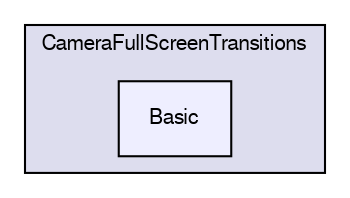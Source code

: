 digraph "Basic" {
  compound=true
  node [ fontsize="10", fontname="FreeSans"];
  edge [ labelfontsize="10", labelfontname="FreeSans"];
  subgraph clusterdir_fded36942769d6b26909d3480f35f6cc {
    graph [ bgcolor="#ddddee", pencolor="black", label="CameraFullScreenTransitions" fontname="FreeSans", fontsize="10", URL="dir_fded36942769d6b26909d3480f35f6cc.html"]
  dir_0a9eaf48a93c18e2c263e1a7bcf7d507 [shape=box, label="Basic", style="filled", fillcolor="#eeeeff", pencolor="black", URL="dir_0a9eaf48a93c18e2c263e1a7bcf7d507.html"];
  }
}
